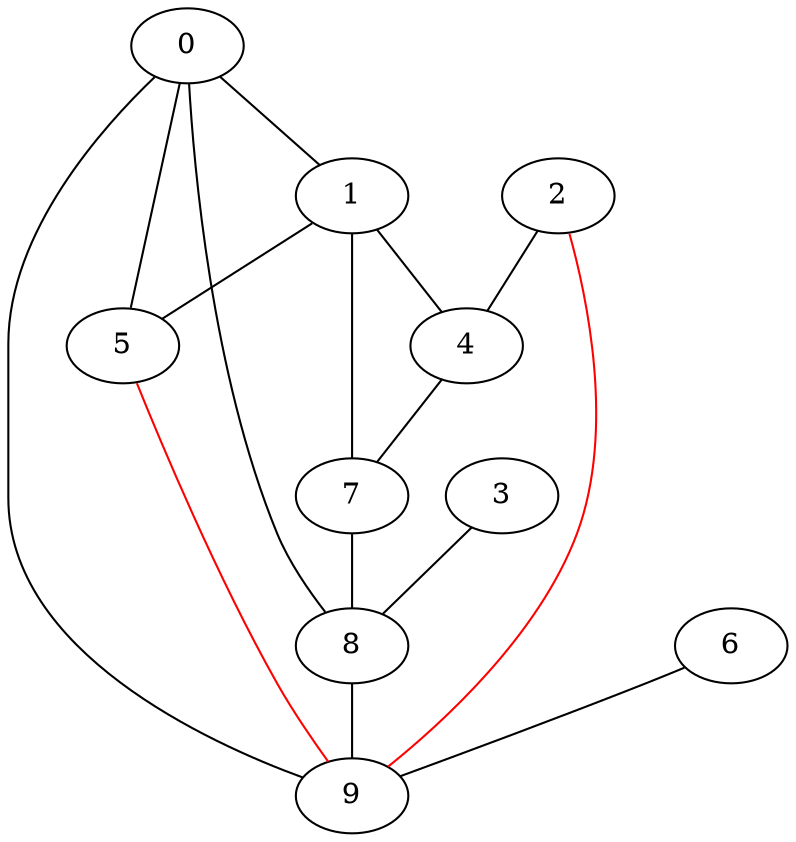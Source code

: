 graph G{
0--1;
0--5;
0--8;
0--9;
1--4;
1--5;
1--7;
2--4;
2--9 [color=red];
3--8;
4--7;
5--9 [color=red];
6--9;
7--8;
8--9;
}